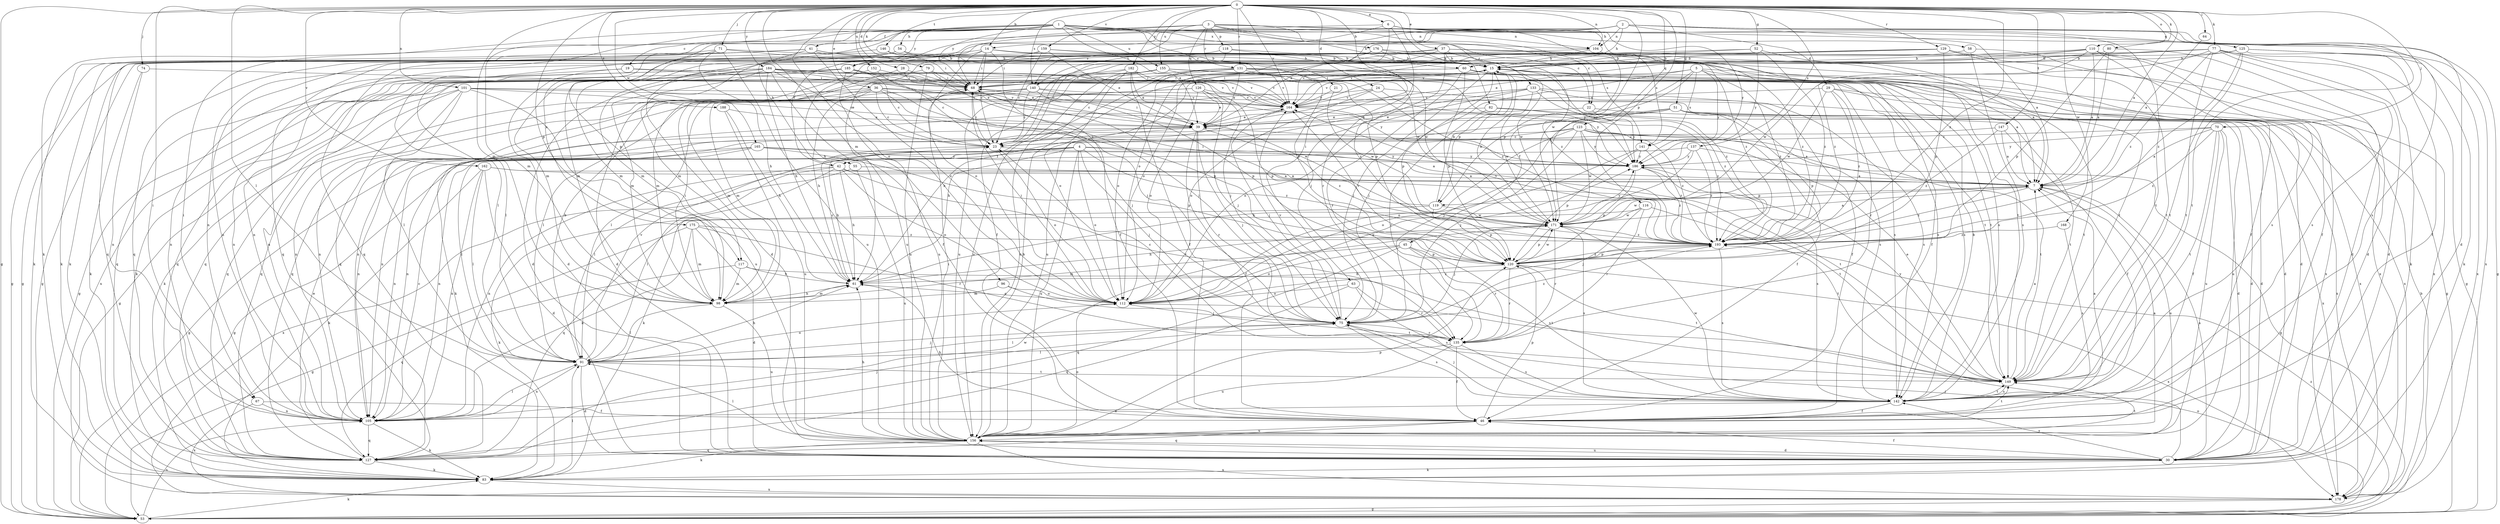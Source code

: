 strict digraph  {
0;
1;
2;
3;
4;
5;
6;
7;
14;
15;
19;
21;
22;
23;
24;
28;
29;
30;
36;
37;
39;
41;
42;
45;
46;
51;
52;
53;
54;
55;
58;
60;
61;
63;
64;
67;
68;
70;
71;
74;
75;
77;
79;
80;
82;
83;
91;
96;
98;
101;
104;
105;
110;
112;
116;
117;
118;
119;
120;
123;
125;
126;
127;
129;
131;
133;
135;
137;
140;
141;
142;
146;
147;
149;
152;
155;
156;
159;
162;
164;
165;
168;
171;
175;
176;
178;
182;
184;
185;
186;
188;
193;
0 -> 6  [label=a];
0 -> 7  [label=a];
0 -> 14  [label=b];
0 -> 24  [label=d];
0 -> 28  [label=d];
0 -> 36  [label=e];
0 -> 37  [label=e];
0 -> 51  [label=g];
0 -> 52  [label=g];
0 -> 53  [label=g];
0 -> 63  [label=i];
0 -> 64  [label=i];
0 -> 67  [label=i];
0 -> 70  [label=j];
0 -> 71  [label=j];
0 -> 74  [label=j];
0 -> 77  [label=k];
0 -> 79  [label=k];
0 -> 80  [label=k];
0 -> 82  [label=k];
0 -> 91  [label=l];
0 -> 96  [label=m];
0 -> 98  [label=m];
0 -> 101  [label=n];
0 -> 104  [label=n];
0 -> 110  [label=o];
0 -> 112  [label=o];
0 -> 116  [label=p];
0 -> 117  [label=p];
0 -> 123  [label=q];
0 -> 129  [label=r];
0 -> 131  [label=r];
0 -> 137  [label=s];
0 -> 140  [label=s];
0 -> 146  [label=t];
0 -> 147  [label=t];
0 -> 152  [label=u];
0 -> 155  [label=u];
0 -> 159  [label=v];
0 -> 162  [label=v];
0 -> 164  [label=v];
0 -> 165  [label=w];
0 -> 168  [label=w];
0 -> 171  [label=w];
0 -> 182  [label=y];
0 -> 184  [label=y];
0 -> 188  [label=z];
0 -> 193  [label=z];
1 -> 19  [label=c];
1 -> 21  [label=c];
1 -> 22  [label=c];
1 -> 39  [label=e];
1 -> 41  [label=f];
1 -> 54  [label=h];
1 -> 55  [label=h];
1 -> 58  [label=h];
1 -> 60  [label=h];
1 -> 67  [label=i];
1 -> 68  [label=i];
1 -> 98  [label=m];
1 -> 104  [label=n];
1 -> 155  [label=u];
1 -> 175  [label=x];
1 -> 176  [label=x];
1 -> 178  [label=x];
1 -> 185  [label=y];
2 -> 7  [label=a];
2 -> 29  [label=d];
2 -> 30  [label=d];
2 -> 42  [label=f];
2 -> 53  [label=g];
2 -> 60  [label=h];
2 -> 61  [label=h];
2 -> 104  [label=n];
2 -> 112  [label=o];
2 -> 117  [label=p];
2 -> 125  [label=q];
2 -> 140  [label=s];
2 -> 149  [label=t];
3 -> 22  [label=c];
3 -> 83  [label=k];
3 -> 104  [label=n];
3 -> 105  [label=n];
3 -> 118  [label=p];
3 -> 126  [label=q];
3 -> 131  [label=r];
3 -> 133  [label=r];
3 -> 140  [label=s];
3 -> 141  [label=s];
3 -> 185  [label=y];
3 -> 186  [label=y];
4 -> 42  [label=f];
4 -> 53  [label=g];
4 -> 61  [label=h];
4 -> 75  [label=j];
4 -> 91  [label=l];
4 -> 112  [label=o];
4 -> 149  [label=t];
4 -> 156  [label=u];
4 -> 186  [label=y];
4 -> 193  [label=z];
5 -> 7  [label=a];
5 -> 30  [label=d];
5 -> 45  [label=f];
5 -> 68  [label=i];
5 -> 75  [label=j];
5 -> 119  [label=p];
5 -> 141  [label=s];
5 -> 186  [label=y];
5 -> 193  [label=z];
6 -> 14  [label=b];
6 -> 39  [label=e];
6 -> 68  [label=i];
6 -> 135  [label=r];
6 -> 141  [label=s];
6 -> 142  [label=s];
6 -> 149  [label=t];
6 -> 171  [label=w];
7 -> 119  [label=p];
7 -> 156  [label=u];
7 -> 171  [label=w];
7 -> 193  [label=z];
14 -> 15  [label=b];
14 -> 23  [label=c];
14 -> 46  [label=f];
14 -> 68  [label=i];
14 -> 112  [label=o];
14 -> 127  [label=q];
14 -> 156  [label=u];
14 -> 178  [label=x];
15 -> 68  [label=i];
15 -> 75  [label=j];
15 -> 119  [label=p];
15 -> 120  [label=p];
15 -> 156  [label=u];
15 -> 164  [label=v];
15 -> 178  [label=x];
15 -> 186  [label=y];
19 -> 30  [label=d];
19 -> 68  [label=i];
19 -> 105  [label=n];
19 -> 142  [label=s];
21 -> 164  [label=v];
21 -> 171  [label=w];
22 -> 30  [label=d];
22 -> 39  [label=e];
22 -> 186  [label=y];
23 -> 68  [label=i];
23 -> 112  [label=o];
23 -> 186  [label=y];
24 -> 30  [label=d];
24 -> 98  [label=m];
24 -> 112  [label=o];
24 -> 164  [label=v];
24 -> 186  [label=y];
28 -> 39  [label=e];
28 -> 68  [label=i];
28 -> 98  [label=m];
29 -> 135  [label=r];
29 -> 149  [label=t];
29 -> 164  [label=v];
29 -> 171  [label=w];
29 -> 178  [label=x];
29 -> 193  [label=z];
30 -> 7  [label=a];
30 -> 46  [label=f];
30 -> 75  [label=j];
30 -> 83  [label=k];
30 -> 142  [label=s];
30 -> 156  [label=u];
36 -> 23  [label=c];
36 -> 61  [label=h];
36 -> 75  [label=j];
36 -> 83  [label=k];
36 -> 105  [label=n];
36 -> 120  [label=p];
36 -> 127  [label=q];
36 -> 164  [label=v];
36 -> 171  [label=w];
37 -> 15  [label=b];
37 -> 46  [label=f];
37 -> 75  [label=j];
37 -> 98  [label=m];
37 -> 105  [label=n];
37 -> 112  [label=o];
37 -> 171  [label=w];
37 -> 193  [label=z];
39 -> 23  [label=c];
39 -> 46  [label=f];
39 -> 68  [label=i];
39 -> 75  [label=j];
39 -> 105  [label=n];
39 -> 135  [label=r];
39 -> 193  [label=z];
41 -> 7  [label=a];
41 -> 15  [label=b];
41 -> 30  [label=d];
41 -> 53  [label=g];
41 -> 83  [label=k];
41 -> 112  [label=o];
41 -> 127  [label=q];
41 -> 171  [label=w];
42 -> 7  [label=a];
42 -> 61  [label=h];
42 -> 83  [label=k];
42 -> 91  [label=l];
42 -> 105  [label=n];
42 -> 112  [label=o];
42 -> 135  [label=r];
45 -> 98  [label=m];
45 -> 112  [label=o];
45 -> 120  [label=p];
45 -> 127  [label=q];
45 -> 135  [label=r];
45 -> 142  [label=s];
46 -> 61  [label=h];
46 -> 120  [label=p];
46 -> 127  [label=q];
46 -> 149  [label=t];
46 -> 156  [label=u];
51 -> 30  [label=d];
51 -> 39  [label=e];
51 -> 61  [label=h];
51 -> 75  [label=j];
51 -> 105  [label=n];
51 -> 120  [label=p];
51 -> 149  [label=t];
51 -> 178  [label=x];
52 -> 15  [label=b];
52 -> 149  [label=t];
52 -> 164  [label=v];
52 -> 186  [label=y];
52 -> 193  [label=z];
53 -> 15  [label=b];
53 -> 83  [label=k];
53 -> 105  [label=n];
53 -> 112  [label=o];
53 -> 193  [label=z];
54 -> 15  [label=b];
54 -> 91  [label=l];
54 -> 98  [label=m];
54 -> 120  [label=p];
55 -> 7  [label=a];
55 -> 156  [label=u];
55 -> 178  [label=x];
58 -> 15  [label=b];
58 -> 142  [label=s];
58 -> 178  [label=x];
60 -> 53  [label=g];
60 -> 68  [label=i];
60 -> 105  [label=n];
60 -> 120  [label=p];
60 -> 135  [label=r];
60 -> 193  [label=z];
61 -> 23  [label=c];
61 -> 98  [label=m];
61 -> 112  [label=o];
63 -> 112  [label=o];
63 -> 127  [label=q];
63 -> 135  [label=r];
63 -> 142  [label=s];
64 -> 7  [label=a];
67 -> 46  [label=f];
67 -> 105  [label=n];
67 -> 178  [label=x];
68 -> 164  [label=v];
70 -> 7  [label=a];
70 -> 23  [label=c];
70 -> 30  [label=d];
70 -> 46  [label=f];
70 -> 149  [label=t];
70 -> 156  [label=u];
70 -> 186  [label=y];
70 -> 193  [label=z];
71 -> 15  [label=b];
71 -> 61  [label=h];
71 -> 83  [label=k];
71 -> 98  [label=m];
71 -> 156  [label=u];
71 -> 171  [label=w];
74 -> 68  [label=i];
74 -> 83  [label=k];
74 -> 105  [label=n];
75 -> 91  [label=l];
75 -> 135  [label=r];
75 -> 142  [label=s];
75 -> 164  [label=v];
75 -> 193  [label=z];
77 -> 15  [label=b];
77 -> 23  [label=c];
77 -> 30  [label=d];
77 -> 53  [label=g];
77 -> 83  [label=k];
77 -> 105  [label=n];
77 -> 142  [label=s];
77 -> 149  [label=t];
77 -> 171  [label=w];
77 -> 193  [label=z];
79 -> 68  [label=i];
79 -> 75  [label=j];
79 -> 127  [label=q];
79 -> 142  [label=s];
79 -> 156  [label=u];
80 -> 7  [label=a];
80 -> 15  [label=b];
80 -> 30  [label=d];
80 -> 120  [label=p];
82 -> 39  [label=e];
82 -> 135  [label=r];
82 -> 156  [label=u];
82 -> 193  [label=z];
83 -> 91  [label=l];
83 -> 178  [label=x];
91 -> 15  [label=b];
91 -> 30  [label=d];
91 -> 61  [label=h];
91 -> 75  [label=j];
91 -> 105  [label=n];
91 -> 112  [label=o];
91 -> 149  [label=t];
91 -> 164  [label=v];
96 -> 98  [label=m];
96 -> 112  [label=o];
96 -> 149  [label=t];
98 -> 61  [label=h];
98 -> 68  [label=i];
98 -> 91  [label=l];
98 -> 156  [label=u];
101 -> 39  [label=e];
101 -> 53  [label=g];
101 -> 91  [label=l];
101 -> 105  [label=n];
101 -> 127  [label=q];
101 -> 142  [label=s];
101 -> 156  [label=u];
101 -> 164  [label=v];
104 -> 7  [label=a];
104 -> 15  [label=b];
104 -> 127  [label=q];
104 -> 193  [label=z];
105 -> 23  [label=c];
105 -> 75  [label=j];
105 -> 83  [label=k];
105 -> 91  [label=l];
105 -> 127  [label=q];
110 -> 7  [label=a];
110 -> 15  [label=b];
110 -> 30  [label=d];
110 -> 39  [label=e];
110 -> 46  [label=f];
110 -> 142  [label=s];
110 -> 164  [label=v];
110 -> 193  [label=z];
112 -> 68  [label=i];
112 -> 75  [label=j];
112 -> 186  [label=y];
112 -> 193  [label=z];
116 -> 75  [label=j];
116 -> 127  [label=q];
116 -> 135  [label=r];
116 -> 149  [label=t];
116 -> 171  [label=w];
117 -> 61  [label=h];
117 -> 98  [label=m];
117 -> 127  [label=q];
117 -> 149  [label=t];
118 -> 15  [label=b];
118 -> 23  [label=c];
118 -> 98  [label=m];
118 -> 120  [label=p];
119 -> 15  [label=b];
119 -> 68  [label=i];
119 -> 83  [label=k];
119 -> 120  [label=p];
119 -> 171  [label=w];
120 -> 61  [label=h];
120 -> 135  [label=r];
120 -> 149  [label=t];
120 -> 164  [label=v];
120 -> 171  [label=w];
120 -> 178  [label=x];
120 -> 193  [label=z];
123 -> 7  [label=a];
123 -> 23  [label=c];
123 -> 75  [label=j];
123 -> 105  [label=n];
123 -> 112  [label=o];
123 -> 149  [label=t];
123 -> 171  [label=w];
123 -> 186  [label=y];
123 -> 193  [label=z];
125 -> 15  [label=b];
125 -> 46  [label=f];
125 -> 83  [label=k];
125 -> 98  [label=m];
125 -> 149  [label=t];
125 -> 178  [label=x];
125 -> 193  [label=z];
126 -> 39  [label=e];
126 -> 75  [label=j];
126 -> 91  [label=l];
126 -> 105  [label=n];
126 -> 112  [label=o];
126 -> 120  [label=p];
126 -> 164  [label=v];
127 -> 39  [label=e];
127 -> 83  [label=k];
127 -> 171  [label=w];
129 -> 15  [label=b];
129 -> 120  [label=p];
129 -> 127  [label=q];
129 -> 149  [label=t];
129 -> 164  [label=v];
129 -> 178  [label=x];
131 -> 39  [label=e];
131 -> 46  [label=f];
131 -> 68  [label=i];
131 -> 112  [label=o];
131 -> 127  [label=q];
131 -> 149  [label=t];
131 -> 156  [label=u];
131 -> 164  [label=v];
131 -> 178  [label=x];
133 -> 46  [label=f];
133 -> 61  [label=h];
133 -> 112  [label=o];
133 -> 142  [label=s];
133 -> 164  [label=v];
133 -> 171  [label=w];
133 -> 193  [label=z];
135 -> 23  [label=c];
135 -> 46  [label=f];
135 -> 91  [label=l];
135 -> 142  [label=s];
135 -> 156  [label=u];
137 -> 53  [label=g];
137 -> 61  [label=h];
137 -> 105  [label=n];
137 -> 186  [label=y];
137 -> 193  [label=z];
140 -> 23  [label=c];
140 -> 91  [label=l];
140 -> 98  [label=m];
140 -> 120  [label=p];
140 -> 127  [label=q];
140 -> 164  [label=v];
140 -> 186  [label=y];
141 -> 112  [label=o];
141 -> 120  [label=p];
141 -> 186  [label=y];
141 -> 193  [label=z];
142 -> 7  [label=a];
142 -> 15  [label=b];
142 -> 46  [label=f];
142 -> 75  [label=j];
142 -> 105  [label=n];
142 -> 149  [label=t];
142 -> 171  [label=w];
146 -> 15  [label=b];
146 -> 68  [label=i];
146 -> 83  [label=k];
147 -> 7  [label=a];
147 -> 23  [label=c];
147 -> 46  [label=f];
147 -> 193  [label=z];
149 -> 7  [label=a];
149 -> 39  [label=e];
149 -> 142  [label=s];
149 -> 186  [label=y];
152 -> 23  [label=c];
152 -> 30  [label=d];
152 -> 68  [label=i];
155 -> 23  [label=c];
155 -> 68  [label=i];
155 -> 127  [label=q];
155 -> 149  [label=t];
155 -> 156  [label=u];
155 -> 164  [label=v];
155 -> 186  [label=y];
155 -> 193  [label=z];
156 -> 7  [label=a];
156 -> 15  [label=b];
156 -> 30  [label=d];
156 -> 61  [label=h];
156 -> 68  [label=i];
156 -> 83  [label=k];
156 -> 91  [label=l];
156 -> 112  [label=o];
156 -> 120  [label=p];
156 -> 127  [label=q];
156 -> 149  [label=t];
156 -> 178  [label=x];
159 -> 15  [label=b];
159 -> 23  [label=c];
159 -> 39  [label=e];
159 -> 53  [label=g];
159 -> 68  [label=i];
159 -> 142  [label=s];
162 -> 7  [label=a];
162 -> 30  [label=d];
162 -> 83  [label=k];
162 -> 91  [label=l];
162 -> 105  [label=n];
162 -> 149  [label=t];
164 -> 39  [label=e];
164 -> 46  [label=f];
164 -> 75  [label=j];
164 -> 83  [label=k];
165 -> 7  [label=a];
165 -> 53  [label=g];
165 -> 91  [label=l];
165 -> 105  [label=n];
165 -> 120  [label=p];
165 -> 186  [label=y];
168 -> 142  [label=s];
168 -> 193  [label=z];
171 -> 7  [label=a];
171 -> 15  [label=b];
171 -> 61  [label=h];
171 -> 75  [label=j];
171 -> 120  [label=p];
171 -> 135  [label=r];
171 -> 142  [label=s];
171 -> 186  [label=y];
171 -> 193  [label=z];
175 -> 30  [label=d];
175 -> 53  [label=g];
175 -> 98  [label=m];
175 -> 105  [label=n];
175 -> 135  [label=r];
175 -> 193  [label=z];
176 -> 15  [label=b];
176 -> 46  [label=f];
176 -> 53  [label=g];
176 -> 149  [label=t];
176 -> 193  [label=z];
178 -> 53  [label=g];
182 -> 39  [label=e];
182 -> 46  [label=f];
182 -> 68  [label=i];
182 -> 75  [label=j];
182 -> 112  [label=o];
182 -> 156  [label=u];
182 -> 164  [label=v];
184 -> 23  [label=c];
184 -> 30  [label=d];
184 -> 39  [label=e];
184 -> 46  [label=f];
184 -> 61  [label=h];
184 -> 68  [label=i];
184 -> 91  [label=l];
184 -> 98  [label=m];
184 -> 105  [label=n];
184 -> 127  [label=q];
184 -> 142  [label=s];
184 -> 164  [label=v];
184 -> 193  [label=z];
185 -> 23  [label=c];
185 -> 53  [label=g];
185 -> 68  [label=i];
185 -> 75  [label=j];
185 -> 83  [label=k];
185 -> 156  [label=u];
185 -> 164  [label=v];
185 -> 178  [label=x];
186 -> 7  [label=a];
186 -> 120  [label=p];
186 -> 142  [label=s];
186 -> 193  [label=z];
188 -> 39  [label=e];
188 -> 61  [label=h];
188 -> 156  [label=u];
193 -> 120  [label=p];
193 -> 142  [label=s];
193 -> 164  [label=v];
}
